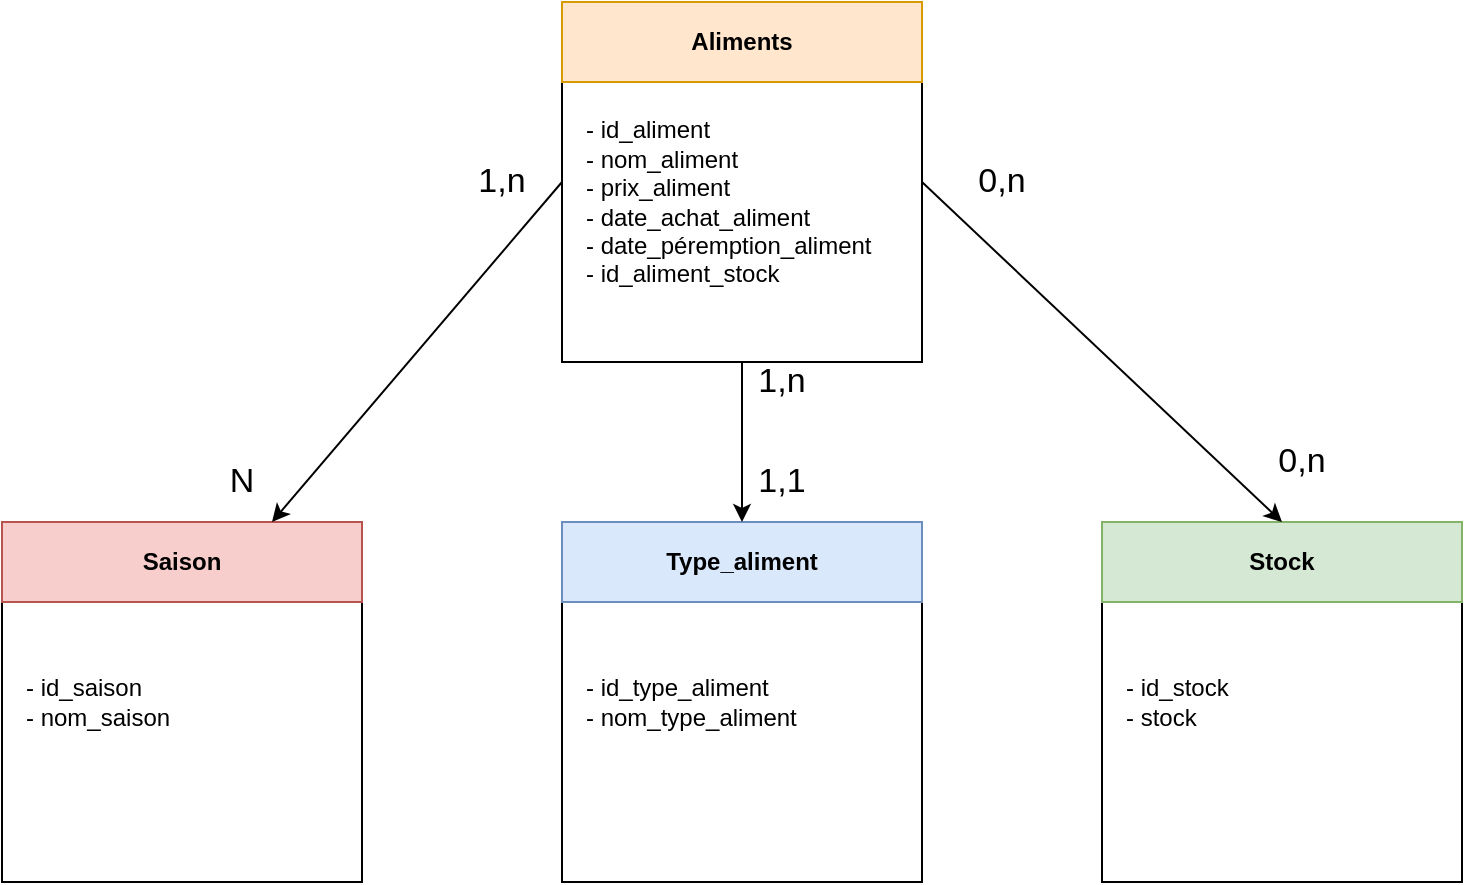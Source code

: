 <mxfile version="14.1.8" type="github">
  <diagram id="IyPxy27J3AX_fHrpVgeD" name="Page-1">
    <mxGraphModel dx="946" dy="591" grid="1" gridSize="10" guides="1" tooltips="1" connect="1" arrows="1" fold="1" page="1" pageScale="1" pageWidth="827" pageHeight="1169" math="0" shadow="0">
      <root>
        <mxCell id="0" />
        <mxCell id="1" parent="0" />
        <mxCell id="buhhazn_ekI1vfcJopKB-5" value="" style="whiteSpace=wrap;html=1;aspect=fixed;" vertex="1" parent="1">
          <mxGeometry x="340" y="40" width="180" height="180" as="geometry" />
        </mxCell>
        <mxCell id="buhhazn_ekI1vfcJopKB-6" value="" style="rounded=0;whiteSpace=wrap;html=1;fillColor=#ffe6cc;strokeColor=#d79b00;" vertex="1" parent="1">
          <mxGeometry x="340" y="40" width="180" height="40" as="geometry" />
        </mxCell>
        <mxCell id="buhhazn_ekI1vfcJopKB-7" value="Aliments" style="text;html=1;strokeColor=none;fillColor=none;align=center;verticalAlign=middle;whiteSpace=wrap;rounded=0;fontStyle=1" vertex="1" parent="1">
          <mxGeometry x="410" y="50" width="40" height="20" as="geometry" />
        </mxCell>
        <mxCell id="buhhazn_ekI1vfcJopKB-8" value="- id_aliment&lt;br&gt;- nom_aliment&lt;br&gt;- prix_aliment&lt;br&gt;- date_achat_aliment&lt;br&gt;- date_péremption_aliment&lt;br&gt;- id_aliment_stock" style="text;html=1;strokeColor=none;fillColor=none;align=left;verticalAlign=middle;whiteSpace=wrap;rounded=0;" vertex="1" parent="1">
          <mxGeometry x="350" y="130" width="170" height="20" as="geometry" />
        </mxCell>
        <mxCell id="buhhazn_ekI1vfcJopKB-9" value="" style="whiteSpace=wrap;html=1;aspect=fixed;" vertex="1" parent="1">
          <mxGeometry x="340" y="300" width="180" height="180" as="geometry" />
        </mxCell>
        <mxCell id="buhhazn_ekI1vfcJopKB-10" value="" style="rounded=0;whiteSpace=wrap;html=1;fillColor=#dae8fc;strokeColor=#6c8ebf;" vertex="1" parent="1">
          <mxGeometry x="340" y="300" width="180" height="40" as="geometry" />
        </mxCell>
        <mxCell id="buhhazn_ekI1vfcJopKB-11" value="Type_aliment" style="text;html=1;strokeColor=none;fillColor=none;align=center;verticalAlign=middle;whiteSpace=wrap;rounded=0;fontStyle=1" vertex="1" parent="1">
          <mxGeometry x="410" y="310" width="40" height="20" as="geometry" />
        </mxCell>
        <mxCell id="buhhazn_ekI1vfcJopKB-12" value="- id_type_aliment&lt;br&gt;- nom_type_aliment" style="text;html=1;strokeColor=none;fillColor=none;align=left;verticalAlign=middle;whiteSpace=wrap;rounded=0;" vertex="1" parent="1">
          <mxGeometry x="350" y="380" width="170" height="20" as="geometry" />
        </mxCell>
        <mxCell id="buhhazn_ekI1vfcJopKB-13" value="" style="whiteSpace=wrap;html=1;aspect=fixed;" vertex="1" parent="1">
          <mxGeometry x="610" y="300" width="180" height="180" as="geometry" />
        </mxCell>
        <mxCell id="buhhazn_ekI1vfcJopKB-14" value="" style="rounded=0;whiteSpace=wrap;html=1;fillColor=#d5e8d4;strokeColor=#82b366;" vertex="1" parent="1">
          <mxGeometry x="610" y="300" width="180" height="40" as="geometry" />
        </mxCell>
        <mxCell id="buhhazn_ekI1vfcJopKB-15" value="Stock" style="text;html=1;strokeColor=none;fillColor=none;align=center;verticalAlign=middle;whiteSpace=wrap;rounded=0;fontStyle=1" vertex="1" parent="1">
          <mxGeometry x="680" y="310" width="40" height="20" as="geometry" />
        </mxCell>
        <mxCell id="buhhazn_ekI1vfcJopKB-16" value="- id_stock&lt;br&gt;- stock" style="text;html=1;strokeColor=none;fillColor=none;align=left;verticalAlign=middle;whiteSpace=wrap;rounded=0;" vertex="1" parent="1">
          <mxGeometry x="620" y="380" width="170" height="20" as="geometry" />
        </mxCell>
        <mxCell id="buhhazn_ekI1vfcJopKB-17" value="" style="whiteSpace=wrap;html=1;aspect=fixed;" vertex="1" parent="1">
          <mxGeometry x="60" y="300" width="180" height="180" as="geometry" />
        </mxCell>
        <mxCell id="buhhazn_ekI1vfcJopKB-18" value="" style="rounded=0;whiteSpace=wrap;html=1;fillColor=#f8cecc;strokeColor=#b85450;" vertex="1" parent="1">
          <mxGeometry x="60" y="300" width="180" height="40" as="geometry" />
        </mxCell>
        <mxCell id="buhhazn_ekI1vfcJopKB-19" value="Saison" style="text;html=1;strokeColor=none;fillColor=none;align=center;verticalAlign=middle;whiteSpace=wrap;rounded=0;fontStyle=1" vertex="1" parent="1">
          <mxGeometry x="130" y="310" width="40" height="20" as="geometry" />
        </mxCell>
        <mxCell id="buhhazn_ekI1vfcJopKB-20" value="- id_saison&lt;br&gt;- nom_saison" style="text;html=1;strokeColor=none;fillColor=none;align=left;verticalAlign=middle;whiteSpace=wrap;rounded=0;" vertex="1" parent="1">
          <mxGeometry x="70" y="380" width="170" height="20" as="geometry" />
        </mxCell>
        <mxCell id="buhhazn_ekI1vfcJopKB-21" value="" style="endArrow=classic;html=1;entryX=0.75;entryY=0;entryDx=0;entryDy=0;exitX=0;exitY=0.5;exitDx=0;exitDy=0;" edge="1" parent="1" source="buhhazn_ekI1vfcJopKB-5" target="buhhazn_ekI1vfcJopKB-18">
          <mxGeometry width="50" height="50" relative="1" as="geometry">
            <mxPoint x="390" y="250" as="sourcePoint" />
            <mxPoint x="440" y="200" as="targetPoint" />
          </mxGeometry>
        </mxCell>
        <mxCell id="buhhazn_ekI1vfcJopKB-22" value="" style="endArrow=classic;html=1;entryX=0.5;entryY=0;entryDx=0;entryDy=0;" edge="1" parent="1" target="buhhazn_ekI1vfcJopKB-10">
          <mxGeometry width="50" height="50" relative="1" as="geometry">
            <mxPoint x="430" y="220" as="sourcePoint" />
            <mxPoint x="440" y="200" as="targetPoint" />
          </mxGeometry>
        </mxCell>
        <mxCell id="buhhazn_ekI1vfcJopKB-23" value="" style="endArrow=classic;html=1;entryX=0.5;entryY=0;entryDx=0;entryDy=0;exitX=1;exitY=0.5;exitDx=0;exitDy=0;" edge="1" parent="1" source="buhhazn_ekI1vfcJopKB-5" target="buhhazn_ekI1vfcJopKB-14">
          <mxGeometry width="50" height="50" relative="1" as="geometry">
            <mxPoint x="430" y="220" as="sourcePoint" />
            <mxPoint x="610" y="210" as="targetPoint" />
          </mxGeometry>
        </mxCell>
        <mxCell id="buhhazn_ekI1vfcJopKB-24" value="0,n" style="text;html=1;strokeColor=none;fillColor=none;align=center;verticalAlign=middle;whiteSpace=wrap;rounded=0;fontSize=17;" vertex="1" parent="1">
          <mxGeometry x="540" y="120" width="40" height="20" as="geometry" />
        </mxCell>
        <mxCell id="buhhazn_ekI1vfcJopKB-25" value="0,n" style="text;html=1;strokeColor=none;fillColor=none;align=center;verticalAlign=middle;whiteSpace=wrap;rounded=0;fontSize=17;" vertex="1" parent="1">
          <mxGeometry x="690" y="260" width="40" height="20" as="geometry" />
        </mxCell>
        <mxCell id="buhhazn_ekI1vfcJopKB-26" value="1,n" style="text;html=1;strokeColor=none;fillColor=none;align=center;verticalAlign=middle;whiteSpace=wrap;rounded=0;fontSize=17;" vertex="1" parent="1">
          <mxGeometry x="430" y="220" width="40" height="20" as="geometry" />
        </mxCell>
        <mxCell id="buhhazn_ekI1vfcJopKB-27" value="1,1" style="text;html=1;strokeColor=none;fillColor=none;align=center;verticalAlign=middle;whiteSpace=wrap;rounded=0;fontSize=17;" vertex="1" parent="1">
          <mxGeometry x="430" y="270" width="40" height="20" as="geometry" />
        </mxCell>
        <mxCell id="buhhazn_ekI1vfcJopKB-28" value="1,n" style="text;html=1;strokeColor=none;fillColor=none;align=center;verticalAlign=middle;whiteSpace=wrap;rounded=0;fontSize=17;" vertex="1" parent="1">
          <mxGeometry x="290" y="120" width="40" height="20" as="geometry" />
        </mxCell>
        <mxCell id="buhhazn_ekI1vfcJopKB-29" value="N" style="text;html=1;strokeColor=none;fillColor=none;align=center;verticalAlign=middle;whiteSpace=wrap;rounded=0;fontSize=17;" vertex="1" parent="1">
          <mxGeometry x="160" y="270" width="40" height="20" as="geometry" />
        </mxCell>
      </root>
    </mxGraphModel>
  </diagram>
</mxfile>
